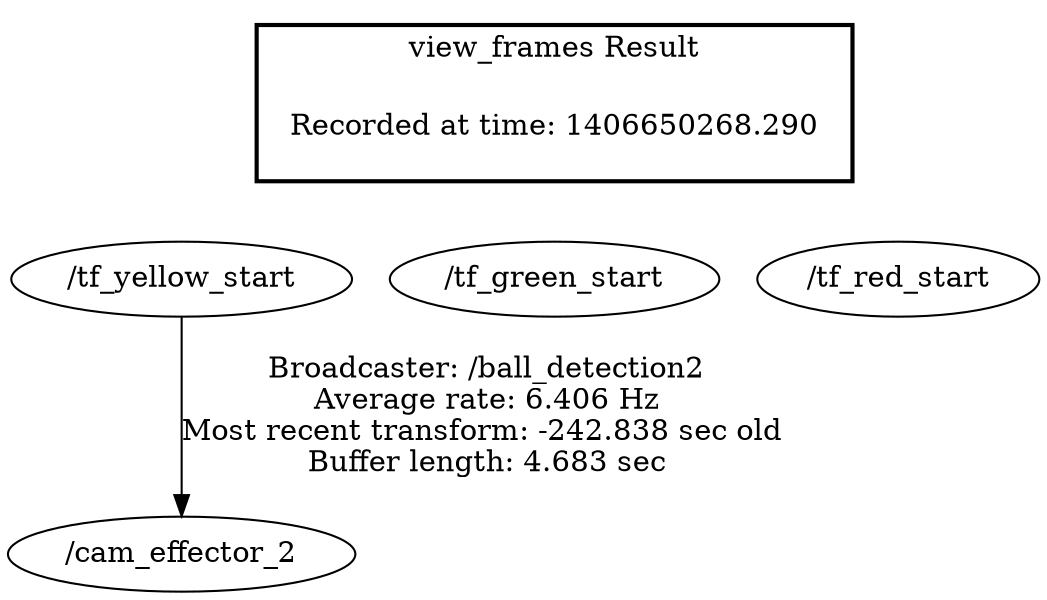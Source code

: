 digraph G {
"/tf_yellow_start" -> "/cam_effector_2"[label="Broadcaster: /ball_detection2\nAverage rate: 6.406 Hz\nMost recent transform: -242.838 sec old \nBuffer length: 4.683 sec\n"];
edge [style=invis];
 subgraph cluster_legend { style=bold; color=black; label ="view_frames Result";
"Recorded at time: 1406650268.290"[ shape=plaintext ] ;
 }->"/tf_green_start";
edge [style=invis];
 subgraph cluster_legend { style=bold; color=black; label ="view_frames Result";
"Recorded at time: 1406650268.290"[ shape=plaintext ] ;
 }->"/tf_red_start";
edge [style=invis];
 subgraph cluster_legend { style=bold; color=black; label ="view_frames Result";
"Recorded at time: 1406650268.290"[ shape=plaintext ] ;
 }->"/tf_yellow_start";
}